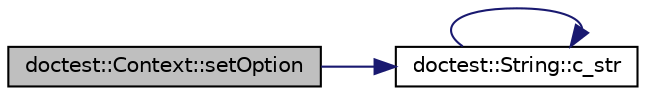 digraph "doctest::Context::setOption"
{
 // LATEX_PDF_SIZE
  edge [fontname="Helvetica",fontsize="10",labelfontname="Helvetica",labelfontsize="10"];
  node [fontname="Helvetica",fontsize="10",shape=record];
  rankdir="LR";
  Node1 [label="doctest::Context::setOption",height=0.2,width=0.4,color="black", fillcolor="grey75", style="filled", fontcolor="black",tooltip=" "];
  Node1 -> Node2 [color="midnightblue",fontsize="10",style="solid"];
  Node2 [label="doctest::String::c_str",height=0.2,width=0.4,color="black", fillcolor="white", style="filled",URL="$classdoctest_1_1_string.html#a607c6977b193fecf29622110e6081625",tooltip=" "];
  Node2 -> Node2 [color="midnightblue",fontsize="10",style="solid"];
}
